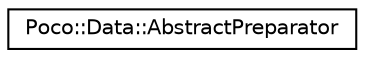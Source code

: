 digraph "Graphical Class Hierarchy"
{
 // LATEX_PDF_SIZE
  edge [fontname="Helvetica",fontsize="10",labelfontname="Helvetica",labelfontsize="10"];
  node [fontname="Helvetica",fontsize="10",shape=record];
  rankdir="LR";
  Node0 [label="Poco::Data::AbstractPreparator",height=0.2,width=0.4,color="black", fillcolor="white", style="filled",URL="$classPoco_1_1Data_1_1AbstractPreparator.html",tooltip=" "];
}
